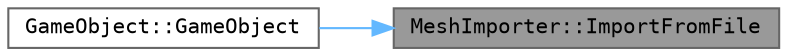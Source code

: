 digraph "MeshImporter::ImportFromFile"
{
 // LATEX_PDF_SIZE
  bgcolor="transparent";
  edge [fontname=Terminal,fontsize=10,labelfontname=Helvetica,labelfontsize=10];
  node [fontname=Terminal,fontsize=10,shape=box,height=0.2,width=0.4];
  rankdir="RL";
  Node1 [label="MeshImporter::ImportFromFile",height=0.2,width=0.4,color="gray40", fillcolor="grey60", style="filled", fontcolor="black",tooltip="Import a mesh from file"];
  Node1 -> Node2 [dir="back",color="steelblue1",style="solid"];
  Node2 [label="GameObject::GameObject",height=0.2,width=0.4,color="grey40", fillcolor="white", style="filled",URL="$class_game_object.html#a7a38f25773f8b8b82bd0d4019af599a8",tooltip=" "];
}
